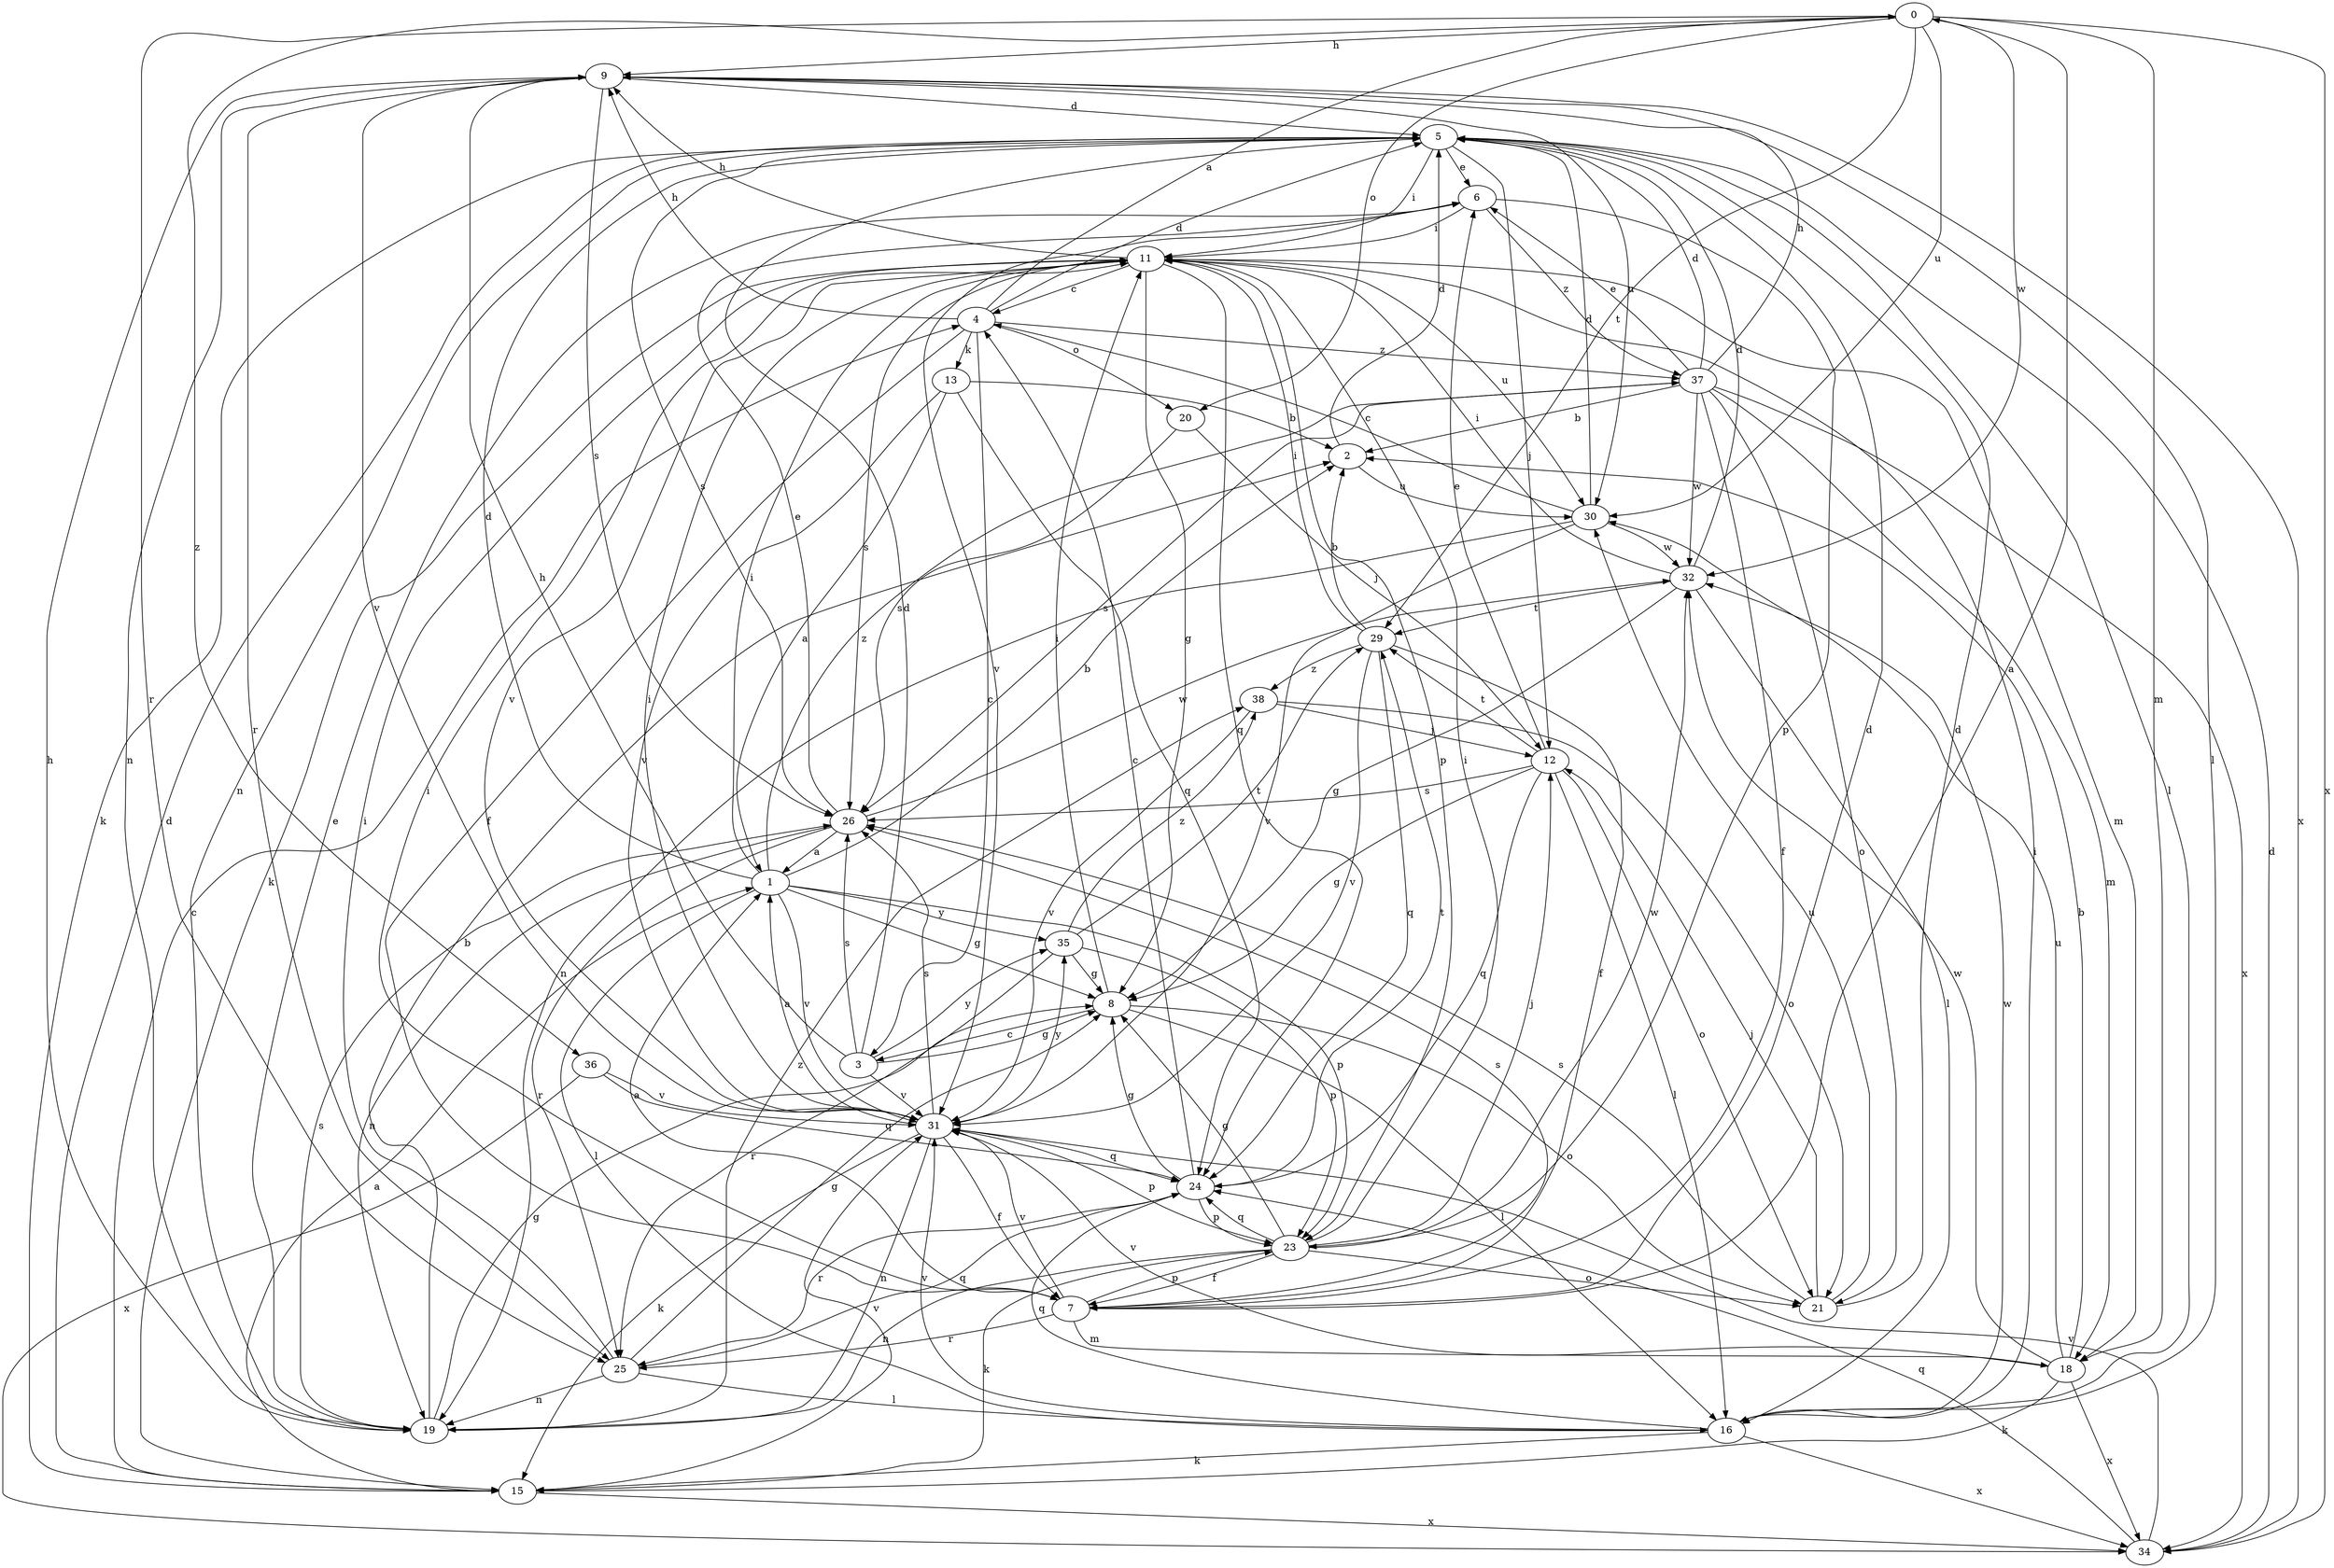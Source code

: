 strict digraph  {
0;
1;
2;
3;
4;
5;
6;
7;
8;
9;
11;
12;
13;
15;
16;
18;
19;
20;
21;
23;
24;
25;
26;
29;
30;
31;
32;
34;
35;
36;
37;
38;
0 -> 9  [label=h];
0 -> 18  [label=m];
0 -> 20  [label=o];
0 -> 25  [label=r];
0 -> 29  [label=t];
0 -> 30  [label=u];
0 -> 32  [label=w];
0 -> 34  [label=x];
0 -> 36  [label=z];
1 -> 2  [label=b];
1 -> 5  [label=d];
1 -> 8  [label=g];
1 -> 11  [label=i];
1 -> 16  [label=l];
1 -> 23  [label=p];
1 -> 31  [label=v];
1 -> 35  [label=y];
1 -> 37  [label=z];
2 -> 5  [label=d];
2 -> 30  [label=u];
3 -> 5  [label=d];
3 -> 8  [label=g];
3 -> 9  [label=h];
3 -> 26  [label=s];
3 -> 31  [label=v];
3 -> 35  [label=y];
4 -> 0  [label=a];
4 -> 3  [label=c];
4 -> 5  [label=d];
4 -> 7  [label=f];
4 -> 9  [label=h];
4 -> 13  [label=k];
4 -> 20  [label=o];
4 -> 37  [label=z];
5 -> 6  [label=e];
5 -> 11  [label=i];
5 -> 12  [label=j];
5 -> 15  [label=k];
5 -> 16  [label=l];
5 -> 19  [label=n];
5 -> 26  [label=s];
6 -> 11  [label=i];
6 -> 23  [label=p];
6 -> 31  [label=v];
6 -> 37  [label=z];
7 -> 0  [label=a];
7 -> 1  [label=a];
7 -> 5  [label=d];
7 -> 11  [label=i];
7 -> 18  [label=m];
7 -> 23  [label=p];
7 -> 25  [label=r];
7 -> 26  [label=s];
7 -> 31  [label=v];
8 -> 3  [label=c];
8 -> 11  [label=i];
8 -> 16  [label=l];
8 -> 21  [label=o];
9 -> 5  [label=d];
9 -> 16  [label=l];
9 -> 19  [label=n];
9 -> 25  [label=r];
9 -> 26  [label=s];
9 -> 30  [label=u];
9 -> 31  [label=v];
9 -> 34  [label=x];
11 -> 4  [label=c];
11 -> 8  [label=g];
11 -> 9  [label=h];
11 -> 15  [label=k];
11 -> 18  [label=m];
11 -> 23  [label=p];
11 -> 24  [label=q];
11 -> 26  [label=s];
11 -> 30  [label=u];
11 -> 31  [label=v];
12 -> 6  [label=e];
12 -> 8  [label=g];
12 -> 16  [label=l];
12 -> 21  [label=o];
12 -> 24  [label=q];
12 -> 26  [label=s];
12 -> 29  [label=t];
13 -> 1  [label=a];
13 -> 2  [label=b];
13 -> 24  [label=q];
13 -> 31  [label=v];
15 -> 1  [label=a];
15 -> 4  [label=c];
15 -> 5  [label=d];
15 -> 31  [label=v];
15 -> 34  [label=x];
16 -> 11  [label=i];
16 -> 15  [label=k];
16 -> 24  [label=q];
16 -> 31  [label=v];
16 -> 32  [label=w];
16 -> 34  [label=x];
18 -> 2  [label=b];
18 -> 15  [label=k];
18 -> 30  [label=u];
18 -> 31  [label=v];
18 -> 32  [label=w];
18 -> 34  [label=x];
19 -> 2  [label=b];
19 -> 6  [label=e];
19 -> 8  [label=g];
19 -> 9  [label=h];
19 -> 26  [label=s];
19 -> 38  [label=z];
20 -> 12  [label=j];
20 -> 26  [label=s];
21 -> 5  [label=d];
21 -> 12  [label=j];
21 -> 26  [label=s];
21 -> 30  [label=u];
23 -> 7  [label=f];
23 -> 8  [label=g];
23 -> 11  [label=i];
23 -> 12  [label=j];
23 -> 15  [label=k];
23 -> 19  [label=n];
23 -> 21  [label=o];
23 -> 24  [label=q];
23 -> 32  [label=w];
24 -> 4  [label=c];
24 -> 8  [label=g];
24 -> 23  [label=p];
24 -> 25  [label=r];
24 -> 29  [label=t];
25 -> 8  [label=g];
25 -> 11  [label=i];
25 -> 16  [label=l];
25 -> 19  [label=n];
25 -> 24  [label=q];
26 -> 1  [label=a];
26 -> 6  [label=e];
26 -> 19  [label=n];
26 -> 25  [label=r];
26 -> 32  [label=w];
29 -> 2  [label=b];
29 -> 7  [label=f];
29 -> 11  [label=i];
29 -> 24  [label=q];
29 -> 31  [label=v];
29 -> 38  [label=z];
30 -> 4  [label=c];
30 -> 5  [label=d];
30 -> 19  [label=n];
30 -> 31  [label=v];
30 -> 32  [label=w];
31 -> 1  [label=a];
31 -> 7  [label=f];
31 -> 11  [label=i];
31 -> 15  [label=k];
31 -> 19  [label=n];
31 -> 23  [label=p];
31 -> 24  [label=q];
31 -> 26  [label=s];
31 -> 35  [label=y];
32 -> 5  [label=d];
32 -> 8  [label=g];
32 -> 11  [label=i];
32 -> 16  [label=l];
32 -> 29  [label=t];
34 -> 5  [label=d];
34 -> 24  [label=q];
34 -> 31  [label=v];
35 -> 8  [label=g];
35 -> 23  [label=p];
35 -> 25  [label=r];
35 -> 29  [label=t];
35 -> 38  [label=z];
36 -> 24  [label=q];
36 -> 31  [label=v];
36 -> 34  [label=x];
37 -> 2  [label=b];
37 -> 5  [label=d];
37 -> 6  [label=e];
37 -> 7  [label=f];
37 -> 9  [label=h];
37 -> 18  [label=m];
37 -> 21  [label=o];
37 -> 26  [label=s];
37 -> 32  [label=w];
37 -> 34  [label=x];
38 -> 12  [label=j];
38 -> 21  [label=o];
38 -> 31  [label=v];
}
